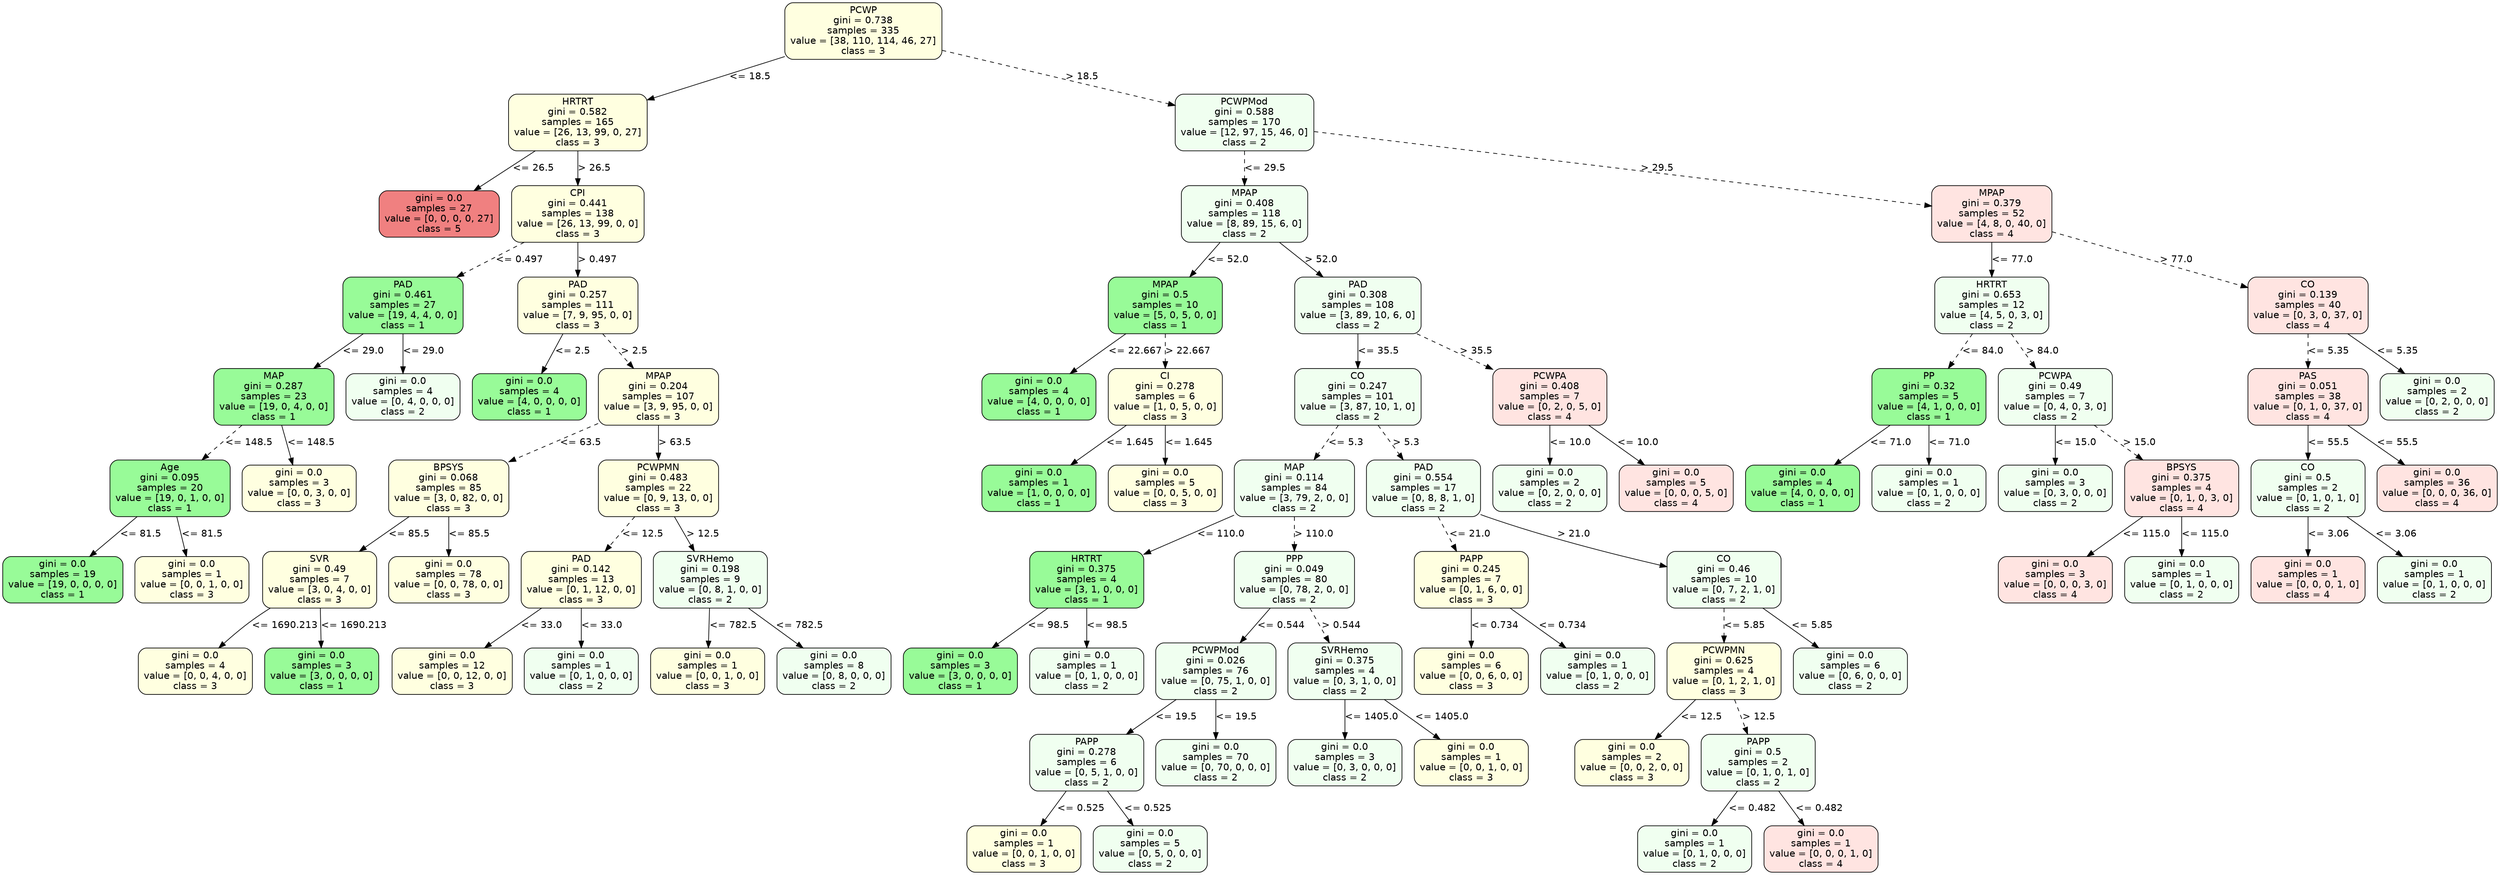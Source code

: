 strict digraph Tree {
	graph [bb="0,0,3061,1274"];
	node [color=black,
		fontname=helvetica,
		label="\N",
		shape=box,
		style="filled, rounded"
	];
	edge [fontname=helvetica];
	0	[fillcolor=lightyellow,
		height=1.1528,
		label="PCWP\ngini = 0.738\nsamples = 335\nvalue = [38, 110, 114, 46, 27]\nclass = 3",
		pos="1142.5,1232.5",
		width=2.6667];
	1	[fillcolor=lightyellow,
		height=1.1528,
		label="HRTRT\ngini = 0.582\nsamples = 165\nvalue = [26, 13, 99, 0, 27]\nclass = 3",
		pos="687.5,1098.5",
		width=2.3611];
	0 -> 1	[label="<= 18.5",
		labelangle=45,
		labeldistance=2.5,
		lp="953,1165.5",
		op="<=",
		param=18.5,
		pos="e,772.84,1124.3 1046.3,1203.6 968.63,1181.1 859.95,1149.5 782.59,1127.1",
		style=solid];
	26	[fillcolor=honeydew,
		height=1.1528,
		label="PCWPMod\ngini = 0.588\nsamples = 170\nvalue = [12, 97, 15, 46, 0]\nclass = 2",
		pos="1510.5,1098.5",
		width=2.3611];
	0 -> 26	[label="> 18.5",
		labelangle=-45,
		labeldistance=2.5,
		lp="1358,1165.5",
		op=">",
		param=18.5,
		pos="e,1425.2,1130.1 1238.7,1197 1293.3,1177.4 1361.2,1153 1415.6,1133.6",
		style=dashed];
	2	[fillcolor=lightcoral,
		height=0.94444,
		label="gini = 0.0\nsamples = 27\nvalue = [0, 0, 0, 0, 27]\nclass = 5",
		pos="514.5,964.5",
		width=2.0417];
	1 -> 2	[label="<= 26.5",
		lp="630,1031.5",
		op="<=",
		param=26.5,
		pos="e,557.79,998.53 634.18,1056.8 612.44,1040.2 587.4,1021.1 565.86,1004.7",
		style=solid];
	3	[fillcolor=lightyellow,
		height=1.1528,
		label="CPI\ngini = 0.441\nsamples = 138\nvalue = [26, 13, 99, 0, 0]\nclass = 3",
		pos="687.5,964.5",
		width=2.25];
	1 -> 3	[label="> 26.5",
		lp="707,1031.5",
		op=">",
		param=26.5,
		pos="e,687.5,1006.3 687.5,1056.8 687.5,1044 687.5,1029.7 687.5,1016.3",
		style=solid];
	4	[fillcolor=palegreen,
		height=1.1528,
		label="PAD\ngini = 0.461\nsamples = 27\nvalue = [19, 4, 4, 0, 0]\nclass = 1",
		pos="452.5,830.5",
		width=2.0417];
	3 -> 4	[label="<= 0.497",
		lp="605,897.5",
		op="<=",
		param=0.497,
		pos="e,524.87,872.15 615.4,923 589.58,908.5 560.3,892.05 533.76,877.14",
		style=dashed];
	11	[fillcolor=lightyellow,
		height=1.1528,
		label="PAD\ngini = 0.257\nsamples = 111\nvalue = [7, 9, 95, 0, 0]\nclass = 3",
		pos="687.5,830.5",
		width=2.0417];
	3 -> 11	[label="> 0.497",
		lp="710.5,897.5",
		op=">",
		param=0.497,
		pos="e,687.5,872.27 687.5,922.82 687.5,910.02 687.5,895.73 687.5,882.32",
		style=solid];
	5	[fillcolor=palegreen,
		height=1.1528,
		label="MAP\ngini = 0.287\nsamples = 23\nvalue = [19, 0, 4, 0, 0]\nclass = 1",
		pos="290.5,696.5",
		width=2.0417];
	4 -> 5	[label="<= 29.0",
		lp="400,763.5",
		op="<=",
		param=29.0,
		pos="e,340.26,738.05 402.57,788.82 385.4,774.83 366.03,759.04 348.29,744.59",
		style=solid];
	10	[fillcolor=honeydew,
		height=0.94444,
		label="gini = 0.0\nsamples = 4\nvalue = [0, 4, 0, 0, 0]\nclass = 2",
		pos="452.5,696.5",
		width=1.9444];
	4 -> 10	[label="<= 29.0",
		lp="476,763.5",
		op="<=",
		param=29.0,
		pos="e,452.5,730.74 452.5,788.82 452.5,773.68 452.5,756.44 452.5,741.05",
		style=solid];
	6	[fillcolor=palegreen,
		height=1.1528,
		label="Age\ngini = 0.095\nsamples = 20\nvalue = [19, 0, 1, 0, 0]\nclass = 1",
		pos="213.5,562.5",
		width=2.0417];
	5 -> 6	[label="<= 148.5",
		lp="282,629.5",
		op="<=",
		param=148.5,
		pos="e,237.29,604.27 266.77,654.82 259.08,641.64 250.47,626.89 242.45,613.14",
		style=dashed];
	9	[fillcolor=lightyellow,
		height=0.94444,
		label="gini = 0.0\nsamples = 3\nvalue = [0, 0, 3, 0, 0]\nclass = 3",
		pos="375.5,562.5",
		width=1.9444];
	5 -> 9	[label="<= 148.5",
		lp="364,629.5",
		op="<=",
		param=148.5,
		pos="e,354.09,596.74 316.7,654.82 326.82,639.1 338.4,621.11 348.59,605.29",
		style=solid];
	7	[fillcolor=palegreen,
		height=0.94444,
		label="gini = 0.0\nsamples = 19\nvalue = [19, 0, 0, 0, 0]\nclass = 1",
		pos="73.5,428.5",
		width=2.0417];
	6 -> 7	[label="<= 81.5",
		lp="172,495.5",
		op="<=",
		param=81.5,
		pos="e,108.76,462.74 170.35,520.82 153.21,504.66 133.54,486.11 116.43,469.97",
		style=solid];
	8	[fillcolor=lightyellow,
		height=0.94444,
		label="gini = 0.0\nsamples = 1\nvalue = [0, 0, 1, 0, 0]\nclass = 3",
		pos="235.5,428.5",
		width=1.9444];
	6 -> 8	[label="<= 81.5",
		lp="249,495.5",
		op="<=",
		param=81.5,
		pos="e,229.96,462.74 220.28,520.82 222.83,505.53 225.73,488.11 228.31,472.61",
		style=solid];
	12	[fillcolor=palegreen,
		height=0.94444,
		label="gini = 0.0\nsamples = 4\nvalue = [4, 0, 0, 0, 0]\nclass = 1",
		pos="610.5,696.5",
		width=1.9444];
	11 -> 12	[label="<= 2.5",
		lp="671.5,763.5",
		op="<=",
		param=2.5,
		pos="e,629.89,730.74 663.77,788.82 654.68,773.24 644.3,755.45 635.13,739.73",
		style=solid];
	13	[fillcolor=lightyellow,
		height=1.1528,
		label="MPAP\ngini = 0.204\nsamples = 107\nvalue = [3, 9, 95, 0, 0]\nclass = 3",
		pos="772.5,696.5",
		width=2.0417];
	11 -> 13	[label="> 2.5",
		lp="749,763.5",
		op=">",
		param=2.5,
		pos="e,746.24,738.27 713.7,788.82 722.26,775.52 731.87,760.6 740.79,746.74",
		style=dashed];
	14	[fillcolor=lightyellow,
		height=1.1528,
		label="BPSYS\ngini = 0.068\nsamples = 85\nvalue = [3, 0, 82, 0, 0]\nclass = 3",
		pos="577.5,562.5",
		width=2.0417];
	13 -> 14	[label="<= 63.5",
		lp="705,629.5",
		op="<=",
		param=63.5,
		pos="e,637.55,604.15 712.67,655 691.62,640.75 667.8,624.62 646.08,609.92",
		style=dashed];
	19	[fillcolor=lightyellow,
		height=1.1528,
		label="PCWPMN\ngini = 0.483\nsamples = 22\nvalue = [0, 9, 13, 0, 0]\nclass = 3",
		pos="772.5,562.5",
		width=2.0417];
	13 -> 19	[label="> 63.5",
		lp="792,629.5",
		op=">",
		param=63.5,
		pos="e,772.5,604.27 772.5,654.82 772.5,642.02 772.5,627.73 772.5,614.32",
		style=solid];
	15	[fillcolor=lightyellow,
		height=1.1528,
		label="SVR\ngini = 0.49\nsamples = 7\nvalue = [3, 0, 4, 0, 0]\nclass = 3",
		pos="415.5,428.5",
		width=1.9444];
	14 -> 15	[label="<= 85.5",
		lp="525,495.5",
		op="<=",
		param=85.5,
		pos="e,465.26,470.05 527.57,520.82 510.4,506.83 491.03,491.04 473.29,476.59",
		style=solid];
	18	[fillcolor=lightyellow,
		height=0.94444,
		label="gini = 0.0\nsamples = 78\nvalue = [0, 0, 78, 0, 0]\nclass = 3",
		pos="577.5,428.5",
		width=2.0417];
	14 -> 18	[label="<= 85.5",
		lp="601,495.5",
		op="<=",
		param=85.5,
		pos="e,577.5,462.74 577.5,520.82 577.5,505.68 577.5,488.44 577.5,473.05",
		style=solid];
	16	[fillcolor=lightyellow,
		height=0.94444,
		label="gini = 0.0\nsamples = 4\nvalue = [0, 0, 4, 0, 0]\nclass = 3",
		pos="258.5,294.5",
		width=1.9444];
	15 -> 16	[label="<= 1690.213",
		lp="374,361.5",
		op="<=",
		param=1690.213,
		pos="e,291.35,328.68 357.99,386.85 350.3,381.01 342.63,374.96 335.5,369 323.18,358.69 310.34,346.9 298.76,335.83",
		style=solid];
	17	[fillcolor=palegreen,
		height=0.94444,
		label="gini = 0.0\nsamples = 3\nvalue = [3, 0, 0, 0, 0]\nclass = 1",
		pos="416.5,294.5",
		width=1.9444];
	15 -> 17	[label="<= 1690.213",
		lp="455,361.5",
		op="<=",
		param=1690.213,
		pos="e,416.25,328.74 415.81,386.82 415.92,371.68 416.05,354.44 416.17,339.05",
		style=solid];
	20	[fillcolor=lightyellow,
		height=1.1528,
		label="PAD\ngini = 0.142\nsamples = 13\nvalue = [0, 1, 12, 0, 0]\nclass = 3",
		pos="742.5,428.5",
		width=2.0417];
	19 -> 20	[label="<= 12.5",
		lp="782,495.5",
		op="<=",
		param=12.5,
		pos="e,751.77,470.27 763.25,520.82 760.35,508.02 757.1,493.73 754.05,480.32",
		style=dashed];
	23	[fillcolor=honeydew,
		height=1.1528,
		label="SVRHemo\ngini = 0.198\nsamples = 9\nvalue = [0, 8, 1, 0, 0]\nclass = 2",
		pos="904.5,428.5",
		width=1.9444];
	19 -> 23	[label="> 12.5",
		lp="862,495.5",
		op=">",
		param=12.5,
		pos="e,863.73,470.27 813.18,520.82 826.86,507.14 842.24,491.76 856.43,477.57",
		style=solid];
	21	[fillcolor=lightyellow,
		height=0.94444,
		label="gini = 0.0\nsamples = 12\nvalue = [0, 0, 12, 0, 0]\nclass = 3",
		pos="580.5,294.5",
		width=2.0417];
	20 -> 21	[label="<= 33.0",
		lp="690,361.5",
		op="<=",
		param=33.0,
		pos="e,621.04,328.53 692.57,386.82 672.3,370.3 648.97,351.29 628.86,334.9",
		style=solid];
	22	[fillcolor=honeydew,
		height=0.94444,
		label="gini = 0.0\nsamples = 1\nvalue = [0, 1, 0, 0, 0]\nclass = 2",
		pos="742.5,294.5",
		width=1.9444];
	20 -> 22	[label="<= 33.0",
		lp="766,361.5",
		op="<=",
		param=33.0,
		pos="e,742.5,328.74 742.5,386.82 742.5,371.68 742.5,354.44 742.5,339.05",
		style=solid];
	24	[fillcolor=lightyellow,
		height=0.94444,
		label="gini = 0.0\nsamples = 1\nvalue = [0, 0, 1, 0, 0]\nclass = 3",
		pos="900.5,294.5",
		width=1.9444];
	23 -> 24	[label="<= 782.5",
		lp="931,361.5",
		op="<=",
		param=782.5,
		pos="e,901.51,328.74 903.27,386.82 902.81,371.68 902.29,354.44 901.82,339.05",
		style=solid];
	25	[fillcolor=honeydew,
		height=0.94444,
		label="gini = 0.0\nsamples = 8\nvalue = [0, 8, 0, 0, 0]\nclass = 2",
		pos="1058.5,294.5",
		width=1.9444];
	23 -> 25	[label="<= 782.5",
		lp="1014,361.5",
		op="<=",
		param=782.5,
		pos="e,1020,328.53 951.96,386.82 971.15,370.37 993.22,351.46 1012.3,335.12",
		style=solid];
	27	[fillcolor=honeydew,
		height=1.1528,
		label="MPAP\ngini = 0.408\nsamples = 118\nvalue = [8, 89, 15, 6, 0]\nclass = 2",
		pos="1510.5,964.5",
		width=2.1528];
	26 -> 27	[label="<= 29.5",
		lp="1534,1031.5",
		op="<=",
		param=29.5,
		pos="e,1510.5,1006.3 1510.5,1056.8 1510.5,1044 1510.5,1029.7 1510.5,1016.3",
		style=dashed];
	62	[fillcolor=mistyrose,
		height=1.1528,
		label="MPAP\ngini = 0.379\nsamples = 52\nvalue = [4, 8, 0, 40, 0]\nclass = 4",
		pos="2430.5,964.5",
		width=2.0417];
	26 -> 62	[label="> 29.5",
		lp="2018,1031.5",
		op=">",
		param=29.5,
		pos="e,2356.9,976.06 1595.8,1085.3 1771.6,1060 2172.3,1002.5 2346.7,977.52",
		style=dashed];
	28	[fillcolor=palegreen,
		height=1.1528,
		label="MPAP\ngini = 0.5\nsamples = 10\nvalue = [5, 0, 5, 0, 0]\nclass = 1",
		pos="1395.5,830.5",
		width=1.9444];
	27 -> 28	[label="<= 52.0",
		lp="1480,897.5",
		op="<=",
		param=52.0,
		pos="e,1431,872.27 1475.1,922.82 1463.3,909.27 1450,894.04 1437.7,879.96",
		style=solid];
	33	[fillcolor=honeydew,
		height=1.1528,
		label="PAD\ngini = 0.308\nsamples = 108\nvalue = [3, 89, 10, 6, 0]\nclass = 2",
		pos="1687.5,830.5",
		width=2.1528];
	27 -> 33	[label="> 52.0",
		lp="1624,897.5",
		op=">",
		param=52.0,
		pos="e,1633.1,872.05 1565.1,922.82 1584,908.7 1605.4,892.76 1624.9,878.2",
		style=solid];
	29	[fillcolor=palegreen,
		height=0.94444,
		label="gini = 0.0\nsamples = 4\nvalue = [4, 0, 0, 0, 0]\nclass = 1",
		pos="1237.5,696.5",
		width=1.9444];
	28 -> 29	[label="<= 22.667",
		lp="1352.5,763.5",
		op="<=",
		param=22.667,
		pos="e,1277,730.53 1346.8,788.82 1327.1,772.37 1304.5,753.46 1284.9,737.12",
		style=solid];
	30	[fillcolor=lightyellow,
		height=1.1528,
		label="CI\ngini = 0.278\nsamples = 6\nvalue = [1, 0, 5, 0, 0]\nclass = 3",
		pos="1395.5,696.5",
		width=1.9444];
	28 -> 30	[label="> 22.667",
		lp="1422.5,763.5",
		op=">",
		param=22.667,
		pos="e,1395.5,738.27 1395.5,788.82 1395.5,776.02 1395.5,761.73 1395.5,748.32",
		style=dashed];
	31	[fillcolor=palegreen,
		height=0.94444,
		label="gini = 0.0\nsamples = 1\nvalue = [1, 0, 0, 0, 0]\nclass = 1",
		pos="1237.5,562.5",
		width=1.9444];
	30 -> 31	[label="<= 1.645",
		lp="1349,629.5",
		op="<=",
		param=1.645,
		pos="e,1277,596.53 1346.8,654.82 1327.1,638.37 1304.5,619.46 1284.9,603.12",
		style=solid];
	32	[fillcolor=lightyellow,
		height=0.94444,
		label="gini = 0.0\nsamples = 5\nvalue = [0, 0, 5, 0, 0]\nclass = 3",
		pos="1395.5,562.5",
		width=1.9444];
	30 -> 32	[label="<= 1.645",
		lp="1423,629.5",
		op="<=",
		param=1.645,
		pos="e,1395.5,596.74 1395.5,654.82 1395.5,639.68 1395.5,622.44 1395.5,607.05",
		style=solid];
	34	[fillcolor=honeydew,
		height=1.1528,
		label="CO\ngini = 0.247\nsamples = 101\nvalue = [3, 87, 10, 1, 0]\nclass = 2",
		pos="1687.5,696.5",
		width=2.1528];
	33 -> 34	[label="<= 35.5",
		lp="1711,763.5",
		op="<=",
		param=35.5,
		pos="e,1687.5,738.27 1687.5,788.82 1687.5,776.02 1687.5,761.73 1687.5,748.32",
		style=solid];
	59	[fillcolor=mistyrose,
		height=1.1528,
		label="PCWPA\ngini = 0.408\nsamples = 7\nvalue = [0, 2, 0, 5, 0]\nclass = 4",
		pos="1877.5,696.5",
		width=1.9444];
	33 -> 59	[label="> 35.5",
		lp="1808,763.5",
		op=">",
		param=35.5,
		pos="e,1819,738.15 1745.8,789 1766.3,774.75 1789.5,758.62 1810.7,743.92",
		style=dashed];
	35	[fillcolor=honeydew,
		height=1.1528,
		label="MAP\ngini = 0.114\nsamples = 84\nvalue = [3, 79, 2, 0, 0]\nclass = 2",
		pos="1557.5,562.5",
		width=2.0417];
	34 -> 35	[label="<= 5.3",
		lp="1646.5,629.5",
		op="<=",
		param=5.3,
		pos="e,1597.7,604.27 1647.4,654.82 1634,641.14 1618.8,625.76 1604.8,611.57",
		style=dashed];
	48	[fillcolor=honeydew,
		height=1.1528,
		label="PAD\ngini = 0.554\nsamples = 17\nvalue = [0, 8, 8, 1, 0]\nclass = 2",
		pos="1719.5,562.5",
		width=1.9444];
	34 -> 48	[label="> 5.3",
		lp="1720,629.5",
		op=">",
		param=5.3,
		pos="e,1709.6,604.27 1697.4,654.82 1700.5,642.02 1703.9,627.73 1707.2,614.32",
		style=dashed];
	36	[fillcolor=palegreen,
		height=1.1528,
		label="HRTRT\ngini = 0.375\nsamples = 4\nvalue = [3, 1, 0, 0, 0]\nclass = 1",
		pos="1374.5,428.5",
		width=1.9444];
	35 -> 36	[label="<= 110.0",
		lp="1499,495.5",
		op="<=",
		param=110.0,
		pos="e,1430.7,470.05 1501.1,520.82 1481.4,506.64 1459.2,490.62 1439,476",
		style=solid];
	39	[fillcolor=honeydew,
		height=1.1528,
		label="PPP\ngini = 0.049\nsamples = 80\nvalue = [0, 78, 2, 0, 0]\nclass = 2",
		pos="1557.5,428.5",
		width=2.0417];
	35 -> 39	[label="> 110.0",
		lp="1580.5,495.5",
		op=">",
		param=110.0,
		pos="e,1557.5,470.27 1557.5,520.82 1557.5,508.02 1557.5,493.73 1557.5,480.32",
		style=dashed];
	37	[fillcolor=palegreen,
		height=0.94444,
		label="gini = 0.0\nsamples = 3\nvalue = [3, 0, 0, 0, 0]\nclass = 1",
		pos="1216.5,294.5",
		width=1.9444];
	36 -> 37	[label="<= 98.5",
		lp="1324,361.5",
		op="<=",
		param=98.5,
		pos="e,1256,328.53 1325.8,386.82 1306.1,370.37 1283.5,351.46 1263.9,335.12",
		style=solid];
	38	[fillcolor=honeydew,
		height=0.94444,
		label="gini = 0.0\nsamples = 1\nvalue = [0, 1, 0, 0, 0]\nclass = 2",
		pos="1374.5,294.5",
		width=1.9444];
	36 -> 38	[label="<= 98.5",
		lp="1398,361.5",
		op="<=",
		param=98.5,
		pos="e,1374.5,328.74 1374.5,386.82 1374.5,371.68 1374.5,354.44 1374.5,339.05",
		style=solid];
	40	[fillcolor=honeydew,
		height=1.1528,
		label="PCWPMod\ngini = 0.026\nsamples = 76\nvalue = [0, 75, 1, 0, 0]\nclass = 2",
		pos="1536.5,294.5",
		width=2.0417];
	39 -> 40	[label="<= 0.544",
		lp="1576,361.5",
		op="<=",
		param=0.544,
		pos="e,1543,336.27 1551,386.82 1549,374.02 1546.7,359.73 1544.6,346.32",
		style=solid];
	45	[fillcolor=honeydew,
		height=1.1528,
		label="SVRHemo\ngini = 0.375\nsamples = 4\nvalue = [0, 3, 1, 0, 0]\nclass = 2",
		pos="1698.5,294.5",
		width=1.9444];
	39 -> 45	[label="> 0.544",
		lp="1655.5,361.5",
		op=">",
		param=0.544,
		pos="e,1654.9,336.27 1601,386.82 1615.7,373.02 1632.3,357.48 1647.6,343.18",
		style=dashed];
	41	[fillcolor=honeydew,
		height=1.1528,
		label="PAPP\ngini = 0.278\nsamples = 6\nvalue = [0, 5, 1, 0, 0]\nclass = 2",
		pos="1374.5,160.5",
		width=1.9444];
	40 -> 41	[label="<= 19.5",
		lp="1484,227.5",
		op="<=",
		param=19.5,
		pos="e,1424.3,202.05 1486.6,252.82 1469.4,238.83 1450,223.04 1432.3,208.59",
		style=solid];
	44	[fillcolor=honeydew,
		height=0.94444,
		label="gini = 0.0\nsamples = 70\nvalue = [0, 70, 0, 0, 0]\nclass = 2",
		pos="1536.5,160.5",
		width=2.0417];
	40 -> 44	[label="<= 19.5",
		lp="1560,227.5",
		op="<=",
		param=19.5,
		pos="e,1536.5,194.74 1536.5,252.82 1536.5,237.68 1536.5,220.44 1536.5,205.05",
		style=solid];
	42	[fillcolor=lightyellow,
		height=0.94444,
		label="gini = 0.0\nsamples = 1\nvalue = [0, 0, 1, 0, 0]\nclass = 3",
		pos="1295.5,34",
		width=1.9444];
	41 -> 42	[label="<= 0.525",
		lp="1365,93.5",
		op="<=",
		param=0.525,
		pos="e,1316.7,68.379 1348.6,118.73 1340.1,105.35 1330.7,90.465 1322.1,76.995",
		style=solid];
	43	[fillcolor=honeydew,
		height=0.94444,
		label="gini = 0.0\nsamples = 5\nvalue = [0, 5, 0, 0, 0]\nclass = 2",
		pos="1453.5,34",
		width=1.9444];
	41 -> 43	[label="<= 0.525",
		lp="1449,93.5",
		op="<=",
		param=0.525,
		pos="e,1432.3,68.379 1400.4,118.73 1408.9,105.35 1418.3,90.465 1426.9,76.995",
		style=solid];
	46	[fillcolor=honeydew,
		height=0.94444,
		label="gini = 0.0\nsamples = 3\nvalue = [0, 3, 0, 0, 0]\nclass = 2",
		pos="1698.5,160.5",
		width=1.9444];
	45 -> 46	[label="<= 1405.0",
		lp="1729.5,227.5",
		op="<=",
		param=1405.0,
		pos="e,1698.5,194.74 1698.5,252.82 1698.5,237.68 1698.5,220.44 1698.5,205.05",
		style=solid];
	47	[fillcolor=lightyellow,
		height=0.94444,
		label="gini = 0.0\nsamples = 1\nvalue = [0, 0, 1, 0, 0]\nclass = 3",
		pos="1856.5,160.5",
		width=1.9444];
	45 -> 47	[label="<= 1405.0",
		lp="1813.5,227.5",
		op="<=",
		param=1405.0,
		pos="e,1817,194.53 1747.2,252.82 1766.9,236.37 1789.5,217.46 1809.1,201.12",
		style=solid];
	49	[fillcolor=lightyellow,
		height=1.1528,
		label="PAPP\ngini = 0.245\nsamples = 7\nvalue = [0, 1, 6, 0, 0]\nclass = 3",
		pos="1856.5,428.5",
		width=1.9444];
	48 -> 49	[label="<= 21.0",
		lp="1816,495.5",
		op="<=",
		param=21.0,
		pos="e,1814.2,470.27 1761.7,520.82 1775.9,507.14 1791.9,491.76 1806.6,477.57",
		style=dashed];
	52	[fillcolor=honeydew,
		height=1.1528,
		label="CO\ngini = 0.46\nsamples = 10\nvalue = [0, 7, 2, 1, 0]\nclass = 2",
		pos="2172.5,428.5",
		width=1.9444];
	48 -> 52	[label="> 21.0",
		lp="1919,495.5",
		op=">",
		param=21.0,
		pos="e,2102.5,441.56 1789.8,524.45 1792.7,523.23 1795.6,522.08 1798.5,521 1897,484.3 2015.5,458.17 2092.4,443.47",
		style=solid];
	50	[fillcolor=lightyellow,
		height=0.94444,
		label="gini = 0.0\nsamples = 6\nvalue = [0, 0, 6, 0, 0]\nclass = 3",
		pos="1856.5,294.5",
		width=1.9444];
	49 -> 50	[label="<= 0.734",
		lp="1884,361.5",
		op="<=",
		param=0.734,
		pos="e,1856.5,328.74 1856.5,386.82 1856.5,371.68 1856.5,354.44 1856.5,339.05",
		style=solid];
	51	[fillcolor=honeydew,
		height=0.94444,
		label="gini = 0.0\nsamples = 1\nvalue = [0, 1, 0, 0, 0]\nclass = 2",
		pos="2014.5,294.5",
		width=1.9444];
	49 -> 51	[label="<= 0.734",
		lp="1968,361.5",
		op="<=",
		param=0.734,
		pos="e,1975,328.53 1905.2,386.82 1924.9,370.37 1947.5,351.46 1967.1,335.12",
		style=solid];
	53	[fillcolor=lightyellow,
		height=1.1528,
		label="PCWPMN\ngini = 0.625\nsamples = 4\nvalue = [0, 1, 2, 1, 0]\nclass = 3",
		pos="2172.5,294.5",
		width=1.9444];
	52 -> 53	[label="<= 5.85",
		lp="2196,361.5",
		op="<=",
		param=5.85,
		pos="e,2172.5,336.27 2172.5,386.82 2172.5,374.02 2172.5,359.73 2172.5,346.32",
		style=dashed];
	58	[fillcolor=honeydew,
		height=0.94444,
		label="gini = 0.0\nsamples = 6\nvalue = [0, 6, 0, 0, 0]\nclass = 2",
		pos="2330.5,294.5",
		width=1.9444];
	52 -> 58	[label="<= 5.85",
		lp="2280,361.5",
		op="<=",
		param=5.85,
		pos="e,2291,328.53 2221.2,386.82 2240.9,370.37 2263.5,351.46 2283.1,335.12",
		style=solid];
	54	[fillcolor=lightyellow,
		height=0.94444,
		label="gini = 0.0\nsamples = 2\nvalue = [0, 0, 2, 0, 0]\nclass = 3",
		pos="2058.5,160.5",
		width=1.9444];
	53 -> 54	[label="<= 12.5",
		lp="2143,227.5",
		op="<=",
		param=12.5,
		pos="e,2087.2,194.74 2137.4,252.82 2123.5,236.8 2107.7,218.45 2093.8,202.41",
		style=solid];
	55	[fillcolor=honeydew,
		height=1.1528,
		label="PAPP\ngini = 0.5\nsamples = 2\nvalue = [0, 1, 0, 1, 0]\nclass = 2",
		pos="2216.5,160.5",
		width=1.9444];
	53 -> 55	[label="> 12.5",
		lp="2216,227.5",
		op=">",
		param=12.5,
		pos="e,2202.9,202.27 2186.1,252.82 2190.4,239.9 2195.2,225.45 2199.7,211.92",
		style=dashed];
	56	[fillcolor=honeydew,
		height=0.94444,
		label="gini = 0.0\nsamples = 1\nvalue = [0, 1, 0, 0, 0]\nclass = 2",
		pos="2137.5,34",
		width=1.9444];
	55 -> 56	[label="<= 0.482",
		lp="2207,93.5",
		op="<=",
		param=0.482,
		pos="e,2158.7,68.379 2190.6,118.73 2182.1,105.35 2172.7,90.465 2164.1,76.995",
		style=solid];
	57	[fillcolor=mistyrose,
		height=0.94444,
		label="gini = 0.0\nsamples = 1\nvalue = [0, 0, 0, 1, 0]\nclass = 4",
		pos="2295.5,34",
		width=1.9444];
	55 -> 57	[label="<= 0.482",
		lp="2291,93.5",
		op="<=",
		param=0.482,
		pos="e,2274.3,68.379 2242.4,118.73 2250.9,105.35 2260.3,90.465 2268.9,76.995",
		style=solid];
	60	[fillcolor=honeydew,
		height=0.94444,
		label="gini = 0.0\nsamples = 2\nvalue = [0, 2, 0, 0, 0]\nclass = 2",
		pos="1877.5,562.5",
		width=1.9444];
	59 -> 60	[label="<= 10.0",
		lp="1901,629.5",
		op="<=",
		param=10.0,
		pos="e,1877.5,596.74 1877.5,654.82 1877.5,639.68 1877.5,622.44 1877.5,607.05",
		style=solid];
	61	[fillcolor=mistyrose,
		height=0.94444,
		label="gini = 0.0\nsamples = 5\nvalue = [0, 0, 0, 5, 0]\nclass = 4",
		pos="2035.5,562.5",
		width=1.9444];
	59 -> 61	[label="<= 10.0",
		lp="1985,629.5",
		op="<=",
		param=10.0,
		pos="e,1996,596.53 1926.2,654.82 1945.9,638.37 1968.5,619.46 1988.1,603.12",
		style=solid];
	63	[fillcolor=honeydew,
		height=1.1528,
		label="HRTRT\ngini = 0.653\nsamples = 12\nvalue = [4, 5, 0, 3, 0]\nclass = 2",
		pos="2430.5,830.5",
		width=1.9444];
	62 -> 63	[label="<= 77.0",
		lp="2454,897.5",
		op="<=",
		param=77.0,
		pos="e,2430.5,872.27 2430.5,922.82 2430.5,910.02 2430.5,895.73 2430.5,882.32",
		style=solid];
	72	[fillcolor=mistyrose,
		height=1.1528,
		label="CO\ngini = 0.139\nsamples = 40\nvalue = [0, 3, 0, 37, 0]\nclass = 4",
		pos="2825.5,830.5",
		width=2.0417];
	62 -> 72	[label="> 77.0",
		lp="2660,897.5",
		op=">",
		param=77.0,
		pos="e,2751.7,856.16 2504.3,938.83 2571.8,916.27 2671.6,882.94 2742,859.42",
		style=dashed];
	64	[fillcolor=palegreen,
		height=1.1528,
		label="PP\ngini = 0.32\nsamples = 5\nvalue = [4, 1, 0, 0, 0]\nclass = 1",
		pos="2351.5,696.5",
		width=1.9444];
	63 -> 64	[label="<= 84.0",
		lp="2417,763.5",
		op="<=",
		param=84.0,
		pos="e,2375.9,738.27 2406.2,788.82 2398.3,775.64 2389.4,760.89 2381.2,747.14",
		style=dashed];
	67	[fillcolor=honeydew,
		height=1.1528,
		label="PCWPA\ngini = 0.49\nsamples = 7\nvalue = [0, 4, 0, 3, 0]\nclass = 2",
		pos="2509.5,696.5",
		width=1.9444];
	63 -> 67	[label="> 84.0",
		lp="2492,763.5",
		op=">",
		param=84.0,
		pos="e,2485.1,738.27 2454.8,788.82 2462.7,775.64 2471.6,760.89 2479.8,747.14",
		style=dashed];
	65	[fillcolor=palegreen,
		height=0.94444,
		label="gini = 0.0\nsamples = 4\nvalue = [4, 0, 0, 0, 0]\nclass = 1",
		pos="2193.5,562.5",
		width=1.9444];
	64 -> 65	[label="<= 71.0",
		lp="2301,629.5",
		op="<=",
		param=71.0,
		pos="e,2233,596.53 2302.8,654.82 2283.1,638.37 2260.5,619.46 2240.9,603.12",
		style=solid];
	66	[fillcolor=honeydew,
		height=0.94444,
		label="gini = 0.0\nsamples = 1\nvalue = [0, 1, 0, 0, 0]\nclass = 2",
		pos="2351.5,562.5",
		width=1.9444];
	64 -> 66	[label="<= 71.0",
		lp="2375,629.5",
		op="<=",
		param=71.0,
		pos="e,2351.5,596.74 2351.5,654.82 2351.5,639.68 2351.5,622.44 2351.5,607.05",
		style=solid];
	68	[fillcolor=honeydew,
		height=0.94444,
		label="gini = 0.0\nsamples = 3\nvalue = [0, 3, 0, 0, 0]\nclass = 2",
		pos="2509.5,562.5",
		width=1.9444];
	67 -> 68	[label="<= 15.0",
		lp="2533,629.5",
		op="<=",
		param=15.0,
		pos="e,2509.5,596.74 2509.5,654.82 2509.5,639.68 2509.5,622.44 2509.5,607.05",
		style=solid];
	69	[fillcolor=mistyrose,
		height=1.1528,
		label="BPSYS\ngini = 0.375\nsamples = 4\nvalue = [0, 1, 0, 3, 0]\nclass = 4",
		pos="2667.5,562.5",
		width=1.9444];
	67 -> 69	[label="> 15.0",
		lp="2613,629.5",
		op=">",
		param=15.0,
		pos="e,2619,604.05 2558.2,654.82 2574.9,640.83 2593.8,625.04 2611.1,610.59",
		style=dashed];
	70	[fillcolor=mistyrose,
		height=0.94444,
		label="gini = 0.0\nsamples = 3\nvalue = [0, 0, 0, 3, 0]\nclass = 4",
		pos="2509.5,428.5",
		width=1.9444];
	69 -> 70	[label="<= 115.0",
		lp="2621,495.5",
		op="<=",
		param=115.0,
		pos="e,2549,462.53 2618.8,520.82 2599.1,504.37 2576.5,485.46 2556.9,469.12",
		style=solid];
	71	[fillcolor=honeydew,
		height=0.94444,
		label="gini = 0.0\nsamples = 1\nvalue = [0, 1, 0, 0, 0]\nclass = 2",
		pos="2667.5,428.5",
		width=1.9444];
	69 -> 71	[label="<= 115.0",
		lp="2695,495.5",
		op="<=",
		param=115.0,
		pos="e,2667.5,462.74 2667.5,520.82 2667.5,505.68 2667.5,488.44 2667.5,473.05",
		style=solid];
	73	[fillcolor=mistyrose,
		height=1.1528,
		label="PAS\ngini = 0.051\nsamples = 38\nvalue = [0, 1, 0, 37, 0]\nclass = 4",
		pos="2825.5,696.5",
		width=2.0417];
	72 -> 73	[label="<= 5.35",
		lp="2849,763.5",
		op="<=",
		param=5.35,
		pos="e,2825.5,738.27 2825.5,788.82 2825.5,776.02 2825.5,761.73 2825.5,748.32",
		style=dashed];
	78	[fillcolor=honeydew,
		height=0.94444,
		label="gini = 0.0\nsamples = 2\nvalue = [0, 2, 0, 0, 0]\nclass = 2",
		pos="2987.5,696.5",
		width=1.9444];
	72 -> 78	[label="<= 5.35",
		lp="2935,763.5",
		op="<=",
		param=5.35,
		pos="e,2947,730.53 2875.4,788.82 2895.7,772.3 2919,753.29 2939.1,736.9",
		style=solid];
	74	[fillcolor=honeydew,
		height=1.1528,
		label="CO\ngini = 0.5\nsamples = 2\nvalue = [0, 1, 0, 1, 0]\nclass = 2",
		pos="2825.5,562.5",
		width=1.9444];
	73 -> 74	[label="<= 55.5",
		lp="2849,629.5",
		op="<=",
		param=55.5,
		pos="e,2825.5,604.27 2825.5,654.82 2825.5,642.02 2825.5,627.73 2825.5,614.32",
		style=solid];
	77	[fillcolor=mistyrose,
		height=0.94444,
		label="gini = 0.0\nsamples = 36\nvalue = [0, 0, 0, 36, 0]\nclass = 4",
		pos="2987.5,562.5",
		width=2.0417];
	73 -> 77	[label="<= 55.5",
		lp="2935,629.5",
		op="<=",
		param=55.5,
		pos="e,2947,596.53 2875.4,654.82 2895.7,638.3 2919,619.29 2939.1,602.9",
		style=solid];
	75	[fillcolor=mistyrose,
		height=0.94444,
		label="gini = 0.0\nsamples = 1\nvalue = [0, 0, 0, 1, 0]\nclass = 4",
		pos="2825.5,428.5",
		width=1.9444];
	74 -> 75	[label="<= 3.06",
		lp="2849,495.5",
		op="<=",
		param=3.06,
		pos="e,2825.5,462.74 2825.5,520.82 2825.5,505.68 2825.5,488.44 2825.5,473.05",
		style=solid];
	76	[fillcolor=honeydew,
		height=0.94444,
		label="gini = 0.0\nsamples = 1\nvalue = [0, 1, 0, 0, 0]\nclass = 2",
		pos="2983.5,428.5",
		width=1.9444];
	74 -> 76	[label="<= 3.06",
		lp="2933,495.5",
		op="<=",
		param=3.06,
		pos="e,2944,462.53 2874.2,520.82 2893.9,504.37 2916.5,485.46 2936.1,469.12",
		style=solid];
}
